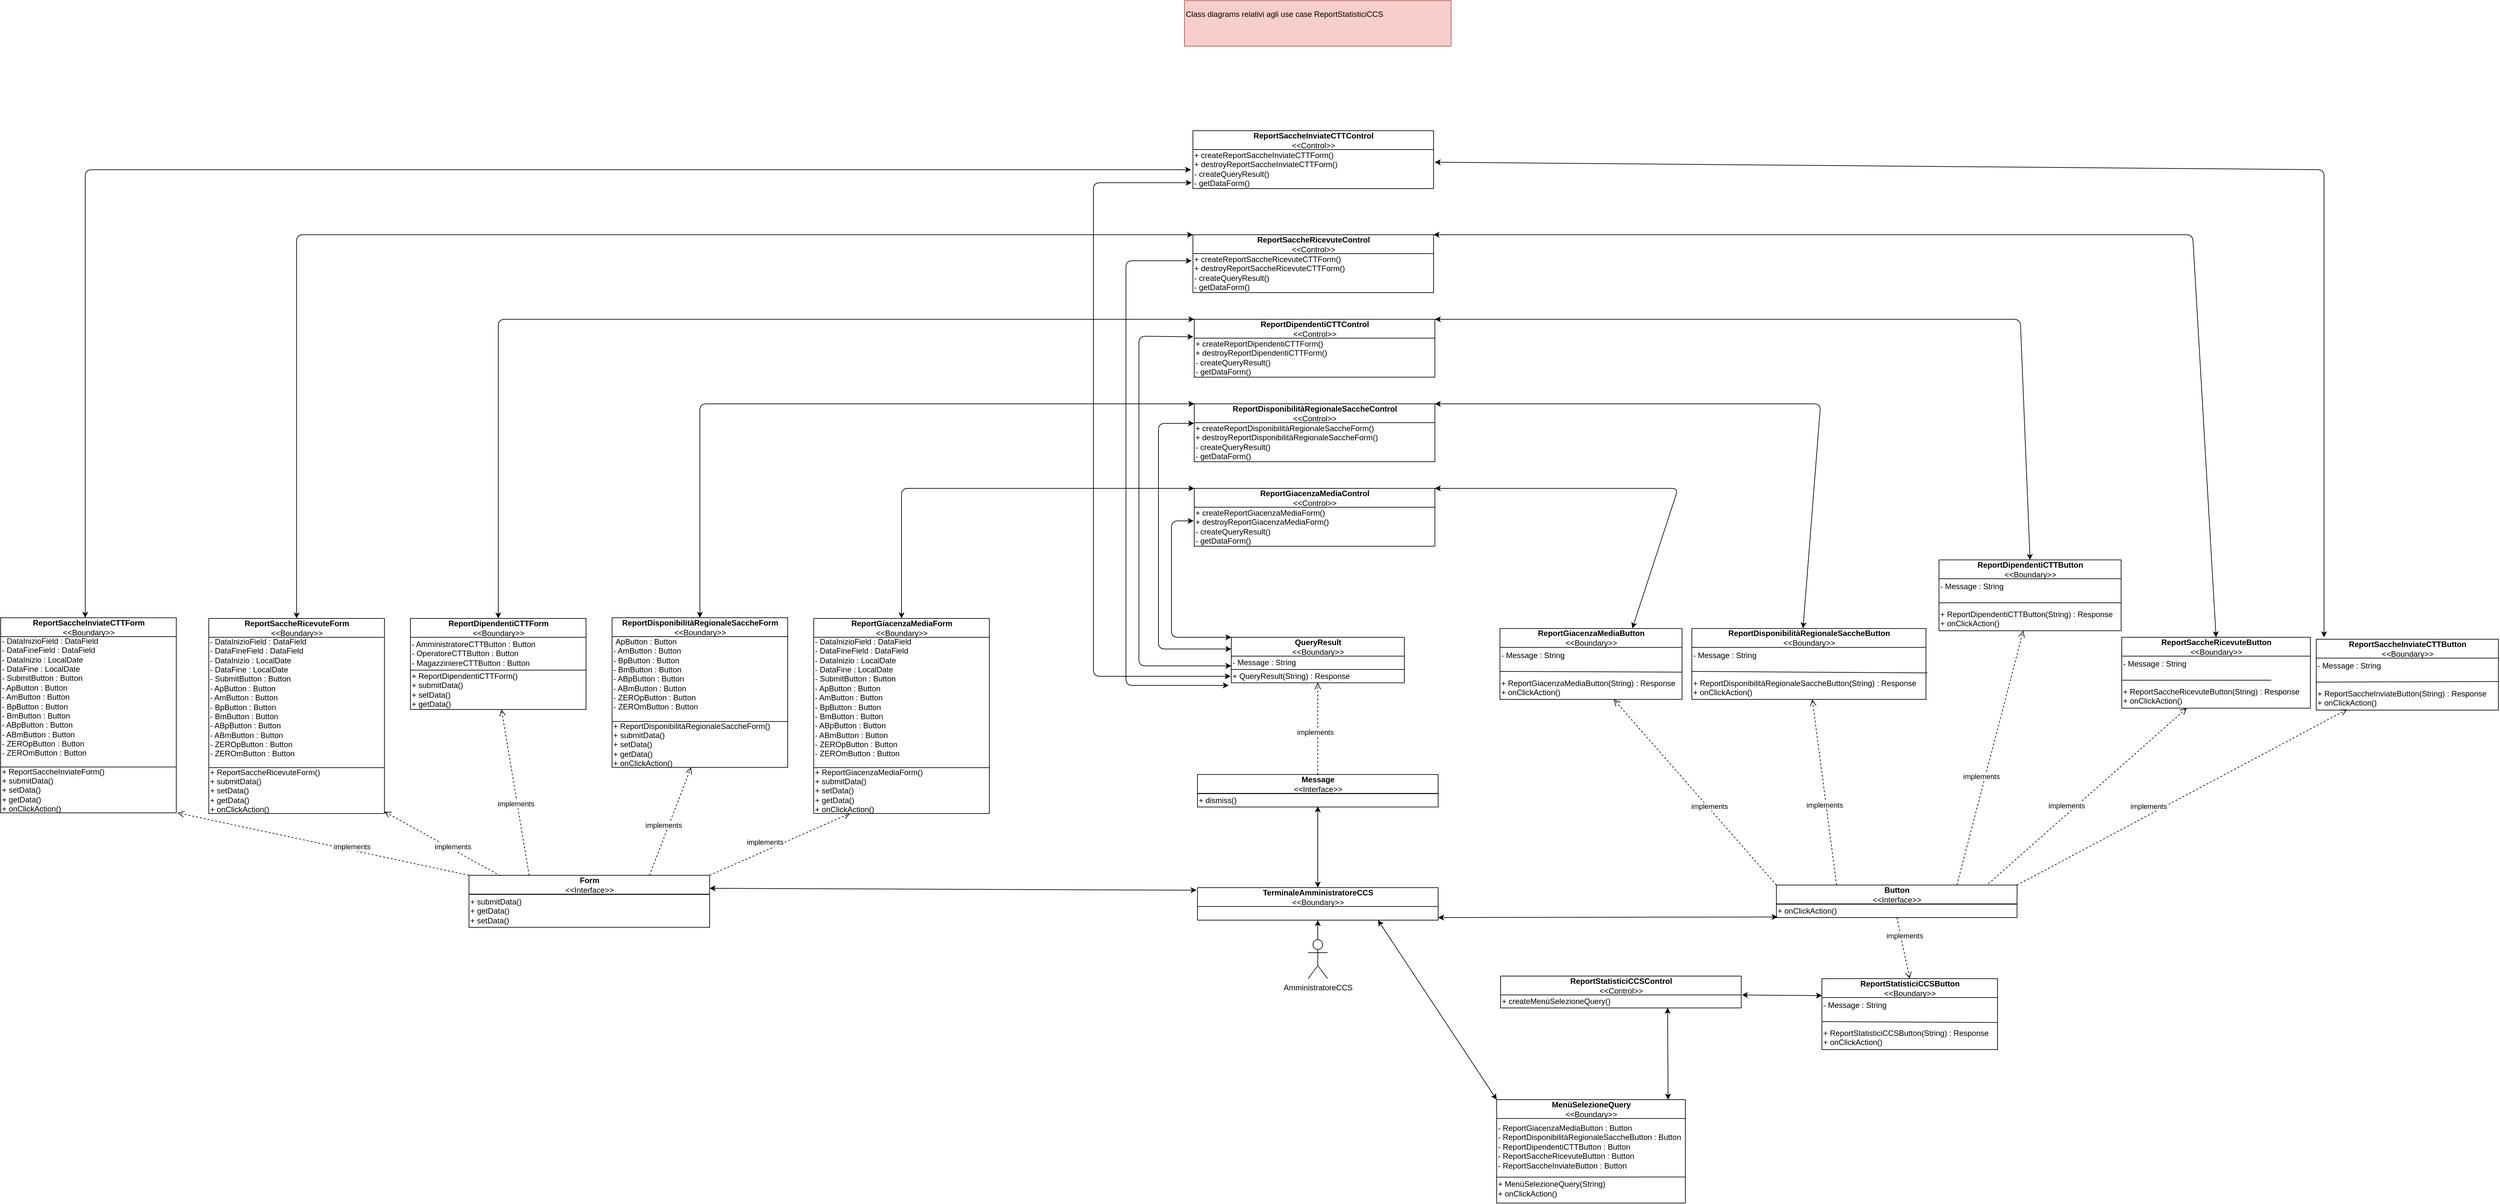 <mxfile version="14.6.13" type="device"><diagram id="VnJ85PZ2wzwdWo8WhEYh" name="Page-1"><mxGraphModel dx="3557" dy="1335" grid="1" gridSize="10" guides="1" tooltips="1" connect="1" arrows="1" fold="1" page="1" pageScale="1" pageWidth="827" pageHeight="1169" math="0" shadow="0"><root><mxCell id="0"/><mxCell id="1" parent="0"/><mxCell id="GpIWEW2-ULdRD3NHimDb-11" value="ReportSaccheInviateCTTButton&lt;br&gt;&lt;span style=&quot;font-weight: 400&quot;&gt;&amp;lt;&amp;lt;Boundary&amp;gt;&amp;gt;&lt;/span&gt;" style="swimlane;fontStyle=1;align=center;verticalAlign=middle;childLayout=stackLayout;horizontal=1;startSize=29;horizontalStack=0;resizeParent=1;resizeParentMax=0;resizeLast=0;collapsible=0;marginBottom=0;html=1;" parent="1" vertex="1"><mxGeometry x="2780" y="1032" width="280" height="109" as="geometry"/></mxCell><mxCell id="GpIWEW2-ULdRD3NHimDb-12" value="- Message : String&lt;br&gt;&lt;br&gt;&lt;br&gt;+ ReportSaccheInviateButton(String) : Response&lt;br&gt;+ onClickAction()" style="text;html=1;align=left;verticalAlign=middle;resizable=0;points=[];autosize=1;" parent="GpIWEW2-ULdRD3NHimDb-11" vertex="1"><mxGeometry y="29" width="280" height="80" as="geometry"/></mxCell><mxCell id="GpIWEW2-ULdRD3NHimDb-13" value="" style="endArrow=none;html=1;" parent="GpIWEW2-ULdRD3NHimDb-11" edge="1"><mxGeometry width="50" height="50" relative="1" as="geometry"><mxPoint y="66" as="sourcePoint"/><mxPoint x="280" y="65" as="targetPoint"/></mxGeometry></mxCell><mxCell id="1ARD3yap83zSrS2mOd4J-43" value="ReportGiacenzaMediaButton&lt;br&gt;&lt;span style=&quot;font-weight: 400&quot;&gt;&amp;lt;&amp;lt;Boundary&amp;gt;&amp;gt;&lt;/span&gt;" style="swimlane;fontStyle=1;align=center;verticalAlign=middle;childLayout=stackLayout;horizontal=1;startSize=29;horizontalStack=0;resizeParent=1;resizeParentMax=0;resizeLast=0;collapsible=0;marginBottom=0;html=1;" parent="1" vertex="1"><mxGeometry x="1525" y="1015.5" width="280" height="109" as="geometry"/></mxCell><mxCell id="1ARD3yap83zSrS2mOd4J-44" value="- Message : String&lt;br&gt;&lt;br&gt;&lt;br&gt;+ ReportGiacenzaMediaButton(String) : Response&lt;br&gt;+ onClickAction()" style="text;html=1;align=left;verticalAlign=middle;resizable=0;points=[];autosize=1;" parent="1ARD3yap83zSrS2mOd4J-43" vertex="1"><mxGeometry y="29" width="280" height="80" as="geometry"/></mxCell><mxCell id="1ARD3yap83zSrS2mOd4J-45" value="" style="endArrow=none;html=1;entryX=0.998;entryY=0.476;entryDx=0;entryDy=0;entryPerimeter=0;" parent="1ARD3yap83zSrS2mOd4J-43" edge="1" target="1ARD3yap83zSrS2mOd4J-44"><mxGeometry width="50" height="50" relative="1" as="geometry"><mxPoint y="66" as="sourcePoint"/><mxPoint x="260" y="66" as="targetPoint"/></mxGeometry></mxCell><mxCell id="1ARD3yap83zSrS2mOd4J-122" value="- ReportGiacenzaMediaButton : Button&lt;br&gt;- ReportDisponibilitàRegionaleSaccheButton : Button&lt;br&gt;- ReportDipendentiCTTButton : Button&lt;br&gt;- ReportSaccheRicevuteButton : Button&lt;br&gt;- ReportSaccheInviateButton : Button&lt;br&gt;&lt;br&gt;+ MenùSelezioneQuery(String)&lt;br&gt;+ onClickAction()" style="text;html=1;align=left;verticalAlign=middle;resizable=0;points=[];autosize=1;" parent="1" vertex="1"><mxGeometry x="1520" y="1779" width="300" height="110" as="geometry"/></mxCell><mxCell id="1ARD3yap83zSrS2mOd4J-8" value="TerminaleAmministratoreCCS&lt;br&gt;&lt;span style=&quot;font-weight: 400&quot;&gt;&amp;lt;&amp;lt;Boundary&amp;gt;&amp;gt;&lt;/span&gt;" style="swimlane;fontStyle=1;align=center;verticalAlign=middle;childLayout=stackLayout;horizontal=1;startSize=29;horizontalStack=0;resizeParent=1;resizeParentMax=0;resizeLast=0;collapsible=0;marginBottom=0;html=1;" parent="1" vertex="1"><mxGeometry x="1060" y="1414" width="370" height="50" as="geometry"/></mxCell><mxCell id="1ARD3yap83zSrS2mOd4J-9" value="ReportDisponibilitàRegionaleSaccheButton&lt;br&gt;&lt;span style=&quot;font-weight: 400&quot;&gt;&amp;lt;&amp;lt;Boundary&amp;gt;&amp;gt;&lt;/span&gt;" style="swimlane;fontStyle=1;align=center;verticalAlign=middle;childLayout=stackLayout;horizontal=1;startSize=29;horizontalStack=0;resizeParent=1;resizeParentMax=0;resizeLast=0;collapsible=0;marginBottom=0;html=1;" parent="1" vertex="1"><mxGeometry x="1820" y="1015.5" width="360" height="109" as="geometry"/></mxCell><mxCell id="1ARD3yap83zSrS2mOd4J-10" value="- Message : String&lt;br&gt;&lt;br&gt;&lt;br&gt;+ ReportDisponibilitàRegionaleSaccheButton(String) : Response&lt;br&gt;+ onClickAction()" style="text;html=1;align=left;verticalAlign=middle;resizable=0;points=[];autosize=1;" parent="1ARD3yap83zSrS2mOd4J-9" vertex="1"><mxGeometry y="29" width="360" height="80" as="geometry"/></mxCell><mxCell id="1ARD3yap83zSrS2mOd4J-11" value="" style="endArrow=none;html=1;entryX=1.006;entryY=0.491;entryDx=0;entryDy=0;entryPerimeter=0;" parent="1ARD3yap83zSrS2mOd4J-9" edge="1" target="1ARD3yap83zSrS2mOd4J-10"><mxGeometry width="50" height="50" relative="1" as="geometry"><mxPoint y="66" as="sourcePoint"/><mxPoint x="291" y="66" as="targetPoint"/></mxGeometry></mxCell><mxCell id="1ARD3yap83zSrS2mOd4J-19" style="edgeStyle=orthogonalEdgeStyle;rounded=0;orthogonalLoop=1;jettySize=auto;html=1;" parent="1" source="1ARD3yap83zSrS2mOd4J-42" edge="1"><mxGeometry relative="1" as="geometry"><mxPoint x="1245.0" y="1403" as="sourcePoint"/><mxPoint x="1245" y="1464" as="targetPoint"/></mxGeometry></mxCell><mxCell id="1ARD3yap83zSrS2mOd4J-20" value="" style="endArrow=classic;html=1;startArrow=classic;startFill=1;exitX=1;exitY=0;exitDx=0;exitDy=0;entryX=0.727;entryY=-0.003;entryDx=0;entryDy=0;entryPerimeter=0;" parent="1" source="1ARD3yap83zSrS2mOd4J-47" target="1ARD3yap83zSrS2mOd4J-43" edge="1"><mxGeometry width="50" height="50" relative="1" as="geometry"><mxPoint x="1580" y="689" as="sourcePoint"/><mxPoint x="1796" y="1028" as="targetPoint"/><Array as="points"><mxPoint x="1799" y="800"/></Array></mxGeometry></mxCell><mxCell id="1ARD3yap83zSrS2mOd4J-21" value="" style="endArrow=classic;html=1;exitX=0.475;exitY=-0.004;exitDx=0;exitDy=0;exitPerimeter=0;startArrow=classic;startFill=1;entryX=1;entryY=0;entryDx=0;entryDy=0;" parent="1" source="1ARD3yap83zSrS2mOd4J-9" target="1ARD3yap83zSrS2mOd4J-128" edge="1"><mxGeometry width="50" height="50" relative="1" as="geometry"><mxPoint x="1810" y="966" as="sourcePoint"/><mxPoint x="1692" y="677" as="targetPoint"/><Array as="points"><mxPoint x="2018" y="670"/></Array></mxGeometry></mxCell><mxCell id="1ARD3yap83zSrS2mOd4J-23" value="" style="endArrow=classic;html=1;entryX=0.5;entryY=0;entryDx=0;entryDy=0;startArrow=classic;startFill=1;exitX=0;exitY=0;exitDx=0;exitDy=0;" parent="1" source="1ARD3yap83zSrS2mOd4J-128" target="1ARD3yap83zSrS2mOd4J-91" edge="1"><mxGeometry width="50" height="50" relative="1" as="geometry"><mxPoint x="1160" y="139" as="sourcePoint"/><mxPoint x="232.03" y="847.26" as="targetPoint"/><Array as="points"><mxPoint x="295" y="670"/></Array></mxGeometry></mxCell><mxCell id="1ARD3yap83zSrS2mOd4J-25" value="" style="endArrow=classic;startArrow=classic;html=1;entryX=0;entryY=0;entryDx=0;entryDy=0;exitX=0.75;exitY=1;exitDx=0;exitDy=0;" parent="1" source="1ARD3yap83zSrS2mOd4J-8" target="1ARD3yap83zSrS2mOd4J-121" edge="1"><mxGeometry width="50" height="50" relative="1" as="geometry"><mxPoint x="1430.0" y="1209" as="sourcePoint"/><mxPoint x="1540" y="1139" as="targetPoint"/></mxGeometry></mxCell><mxCell id="1ARD3yap83zSrS2mOd4J-26" value="" style="endArrow=classic;startArrow=classic;html=1;exitX=0.5;exitY=0;exitDx=0;exitDy=0;" parent="1" source="1ARD3yap83zSrS2mOd4J-8" edge="1"><mxGeometry width="50" height="50" relative="1" as="geometry"><mxPoint x="1237" y="1209" as="sourcePoint"/><mxPoint x="1245" y="1289" as="targetPoint"/></mxGeometry></mxCell><mxCell id="1ARD3yap83zSrS2mOd4J-27" value="" style="endArrow=classic;startArrow=classic;html=1;exitX=-0.004;exitY=0.079;exitDx=0;exitDy=0;entryX=1;entryY=0.25;entryDx=0;entryDy=0;exitPerimeter=0;" parent="1" source="1ARD3yap83zSrS2mOd4J-8" target="1ARD3yap83zSrS2mOd4J-31" edge="1"><mxGeometry width="50" height="50" relative="1" as="geometry"><mxPoint x="1060" y="1210" as="sourcePoint"/><mxPoint x="950" y="1149" as="targetPoint"/></mxGeometry></mxCell><mxCell id="1ARD3yap83zSrS2mOd4J-28" value="Button&lt;br&gt;&lt;span style=&quot;font-weight: 400&quot;&gt;&amp;lt;&amp;lt;Interface&amp;gt;&amp;gt;&lt;/span&gt;" style="swimlane;fontStyle=1;align=center;verticalAlign=middle;childLayout=stackLayout;horizontal=1;startSize=29;horizontalStack=0;resizeParent=1;resizeParentMax=0;resizeLast=0;collapsible=0;marginBottom=0;html=1;" parent="1" vertex="1"><mxGeometry x="1950" y="1410" width="370" height="50" as="geometry"/></mxCell><mxCell id="1ARD3yap83zSrS2mOd4J-29" value="" style="line;strokeWidth=1;fillColor=none;align=left;verticalAlign=middle;spacingTop=-1;spacingLeft=3;spacingRight=3;rotatable=0;labelPosition=right;points=[];portConstraint=eastwest;" parent="1ARD3yap83zSrS2mOd4J-28" vertex="1"><mxGeometry y="29" width="370" height="1" as="geometry"/></mxCell><mxCell id="1ARD3yap83zSrS2mOd4J-30" value="+ onClickAction()" style="text;html=1;align=left;verticalAlign=middle;resizable=0;points=[];autosize=1;" parent="1ARD3yap83zSrS2mOd4J-28" vertex="1"><mxGeometry y="30" width="370" height="20" as="geometry"/></mxCell><mxCell id="1ARD3yap83zSrS2mOd4J-31" value="Form&lt;br&gt;&lt;span style=&quot;font-weight: 400&quot;&gt;&amp;lt;&amp;lt;Interface&amp;gt;&amp;gt;&lt;/span&gt;" style="swimlane;fontStyle=1;align=center;verticalAlign=middle;childLayout=stackLayout;horizontal=1;startSize=29;horizontalStack=0;resizeParent=1;resizeParentMax=0;resizeLast=0;collapsible=0;marginBottom=0;html=1;" parent="1" vertex="1"><mxGeometry x="-60" y="1395" width="370" height="80" as="geometry"/></mxCell><mxCell id="1ARD3yap83zSrS2mOd4J-32" value="" style="line;strokeWidth=1;fillColor=none;align=left;verticalAlign=middle;spacingTop=-1;spacingLeft=3;spacingRight=3;rotatable=0;labelPosition=right;points=[];portConstraint=eastwest;" parent="1ARD3yap83zSrS2mOd4J-31" vertex="1"><mxGeometry y="29" width="370" height="1" as="geometry"/></mxCell><mxCell id="1ARD3yap83zSrS2mOd4J-33" value="+ submitData()&lt;br&gt;+ getData()&lt;br&gt;+ setData()" style="text;html=1;align=left;verticalAlign=middle;resizable=0;points=[];autosize=1;" parent="1ARD3yap83zSrS2mOd4J-31" vertex="1"><mxGeometry y="30" width="370" height="50" as="geometry"/></mxCell><mxCell id="1ARD3yap83zSrS2mOd4J-34" value="implements" style="html=1;verticalAlign=bottom;endArrow=open;dashed=1;endSize=8;exitX=0.25;exitY=0;exitDx=0;exitDy=0;" parent="1" source="1ARD3yap83zSrS2mOd4J-28" target="1ARD3yap83zSrS2mOd4J-10" edge="1"><mxGeometry x="-0.198" y="4" relative="1" as="geometry"><mxPoint x="1978" y="1410" as="sourcePoint"/><mxPoint x="2000" y="1150" as="targetPoint"/><mxPoint as="offset"/></mxGeometry></mxCell><mxCell id="1ARD3yap83zSrS2mOd4J-35" value="implements" style="html=1;verticalAlign=bottom;endArrow=open;dashed=1;endSize=8;exitX=0.13;exitY=0.01;exitDx=0;exitDy=0;exitPerimeter=0;entryX=1;entryY=0.959;entryDx=0;entryDy=0;entryPerimeter=0;" parent="1" source="1ARD3yap83zSrS2mOd4J-31" target="1ARD3yap83zSrS2mOd4J-102" edge="1"><mxGeometry x="-0.198" y="4" relative="1" as="geometry"><mxPoint x="737.6" y="1169" as="sourcePoint"/><mxPoint x="300.11" y="1140.08" as="targetPoint"/><mxPoint as="offset"/></mxGeometry></mxCell><mxCell id="1ARD3yap83zSrS2mOd4J-36" value="Class diagrams relativi agli use case ReportStatisticiCCS&lt;br&gt;&lt;br&gt;&amp;nbsp;" style="text;html=1;strokeColor=#b85450;fillColor=#f8cecc;align=left;verticalAlign=middle;whiteSpace=wrap;rounded=0;" parent="1" vertex="1"><mxGeometry x="1040" y="50" width="410" height="70" as="geometry"/></mxCell><mxCell id="1ARD3yap83zSrS2mOd4J-42" value="AmministratoreCCS" style="shape=umlActor;verticalLabelPosition=bottom;verticalAlign=top;html=1;outlineConnect=0;" parent="1" vertex="1"><mxGeometry x="1230" y="1494" width="30" height="60" as="geometry"/></mxCell><mxCell id="1ARD3yap83zSrS2mOd4J-46" value="implements" style="html=1;verticalAlign=bottom;endArrow=open;dashed=1;endSize=8;exitX=0;exitY=0;exitDx=0;exitDy=0;" parent="1" source="1ARD3yap83zSrS2mOd4J-28" target="1ARD3yap83zSrS2mOd4J-44" edge="1"><mxGeometry x="-0.198" y="4" relative="1" as="geometry"><mxPoint x="1960" y="1427" as="sourcePoint"/><mxPoint x="1980.45" y="1080.61" as="targetPoint"/><mxPoint as="offset"/></mxGeometry></mxCell><mxCell id="1ARD3yap83zSrS2mOd4J-47" value="ReportGiacenzaMediaControl&lt;br&gt;&lt;span style=&quot;font-weight: 400&quot;&gt;&amp;lt;&amp;lt;Control&amp;gt;&amp;gt;&lt;/span&gt;" style="swimlane;fontStyle=1;align=center;verticalAlign=middle;childLayout=stackLayout;horizontal=1;startSize=29;horizontalStack=0;resizeParent=1;resizeParentMax=0;resizeLast=0;collapsible=0;marginBottom=0;html=1;" parent="1" vertex="1"><mxGeometry x="1055" y="800" width="370" height="89" as="geometry"/></mxCell><mxCell id="1ARD3yap83zSrS2mOd4J-48" value="+ createReportGiacenzaMediaForm()&lt;br&gt;+ destroyReportGiacenzaMediaForm()&lt;br&gt;- createQueryResult()&lt;br&gt;- getDataForm()" style="text;html=1;align=left;verticalAlign=middle;resizable=0;points=[];autosize=1;" parent="1ARD3yap83zSrS2mOd4J-47" vertex="1"><mxGeometry y="29" width="370" height="60" as="geometry"/></mxCell><mxCell id="1ARD3yap83zSrS2mOd4J-49" value="ReportGiacenzaMediaForm&lt;br&gt;&lt;span style=&quot;font-weight: 400&quot;&gt;&amp;lt;&amp;lt;Boundary&amp;gt;&amp;gt;&lt;/span&gt;" style="swimlane;fontStyle=1;align=center;verticalAlign=middle;childLayout=stackLayout;horizontal=1;startSize=29;horizontalStack=0;resizeParent=1;resizeParentMax=0;resizeLast=0;collapsible=0;marginBottom=0;html=1;" parent="1" vertex="1"><mxGeometry x="470" y="1000" width="270" height="300" as="geometry"/></mxCell><mxCell id="1ARD3yap83zSrS2mOd4J-50" value="- DataInizioField : DataField&lt;br&gt;- DataFineField : DataField&lt;br&gt;- DataInizio : LocalDate&lt;br&gt;- DataFine : LocalDate&lt;br&gt;- SubmitButton : Button&lt;br&gt;- ApButton : Button&lt;br&gt;- AmButton : Button&lt;br&gt;- BpButton : Button&lt;br&gt;- BmButton : Button&lt;br&gt;- ABpButton : Button&lt;br&gt;- ABmButton : Button&lt;br&gt;- ZEROpButton : Button&lt;br&gt;- ZEROmButton : Button&lt;br&gt;&lt;br&gt;" style="text;html=1;align=left;verticalAlign=middle;resizable=0;points=[];autosize=1;" parent="1ARD3yap83zSrS2mOd4J-49" vertex="1"><mxGeometry y="29" width="270" height="200" as="geometry"/></mxCell><mxCell id="1ARD3yap83zSrS2mOd4J-51" value="" style="line;strokeWidth=1;fillColor=none;align=left;verticalAlign=middle;spacingTop=-1;spacingLeft=3;spacingRight=3;rotatable=0;labelPosition=right;points=[];portConstraint=eastwest;" parent="1ARD3yap83zSrS2mOd4J-49" vertex="1"><mxGeometry y="229" width="270" height="1" as="geometry"/></mxCell><mxCell id="1ARD3yap83zSrS2mOd4J-52" value="&lt;div&gt;&lt;span&gt;+ ReportGiacenzaMediaForm()&lt;/span&gt;&lt;/div&gt;&lt;div&gt;&lt;span&gt;+ submitData()&lt;/span&gt;&lt;/div&gt;&lt;div&gt;&lt;span&gt;+ setData()&lt;/span&gt;&lt;/div&gt;&lt;div&gt;&lt;span&gt;+ getData()&lt;/span&gt;&lt;/div&gt;&lt;div&gt;+ onClickAction()&lt;span&gt;&lt;br&gt;&lt;/span&gt;&lt;/div&gt;" style="text;html=1;align=left;verticalAlign=middle;resizable=0;points=[];autosize=1;" parent="1ARD3yap83zSrS2mOd4J-49" vertex="1"><mxGeometry y="230" width="270" height="70" as="geometry"/></mxCell><mxCell id="1ARD3yap83zSrS2mOd4J-59" value="" style="endArrow=classic;html=1;entryX=0.5;entryY=0;entryDx=0;entryDy=0;startArrow=classic;startFill=1;exitX=0;exitY=0;exitDx=0;exitDy=0;" parent="1" source="1ARD3yap83zSrS2mOd4J-47" target="1ARD3yap83zSrS2mOd4J-49" edge="1"><mxGeometry width="50" height="50" relative="1" as="geometry"><mxPoint x="1170" y="489" as="sourcePoint"/><mxPoint x="242.03" y="847.98" as="targetPoint"/><Array as="points"><mxPoint x="605" y="800"/></Array></mxGeometry></mxCell><mxCell id="1ARD3yap83zSrS2mOd4J-60" value="implements" style="html=1;verticalAlign=bottom;endArrow=open;dashed=1;endSize=8;exitX=1;exitY=0;exitDx=0;exitDy=0;" parent="1" source="1ARD3yap83zSrS2mOd4J-31" target="1ARD3yap83zSrS2mOd4J-52" edge="1"><mxGeometry x="-0.198" y="4" relative="1" as="geometry"><mxPoint x="320" y="1319.0" as="sourcePoint"/><mxPoint x="242.727" y="1019.0" as="targetPoint"/><mxPoint as="offset"/></mxGeometry></mxCell><mxCell id="1ARD3yap83zSrS2mOd4J-64" value="ReportDipendentiCTTButton&lt;br&gt;&lt;span style=&quot;font-weight: 400&quot;&gt;&amp;lt;&amp;lt;Boundary&amp;gt;&amp;gt;&lt;/span&gt;" style="swimlane;fontStyle=1;align=center;verticalAlign=middle;childLayout=stackLayout;horizontal=1;startSize=29;horizontalStack=0;resizeParent=1;resizeParentMax=0;resizeLast=0;collapsible=0;marginBottom=0;html=1;" parent="1" vertex="1"><mxGeometry x="2200" y="910" width="280" height="109" as="geometry"/></mxCell><mxCell id="1ARD3yap83zSrS2mOd4J-65" value="- Message : String&lt;br&gt;&lt;br&gt;&lt;br&gt;+ ReportDipendentiCTTButton(String) : Response&lt;br&gt;+ onClickAction()" style="text;html=1;align=left;verticalAlign=middle;resizable=0;points=[];autosize=1;" parent="1ARD3yap83zSrS2mOd4J-64" vertex="1"><mxGeometry y="29" width="280" height="80" as="geometry"/></mxCell><mxCell id="1ARD3yap83zSrS2mOd4J-66" value="" style="endArrow=none;html=1;entryX=1;entryY=0.462;entryDx=0;entryDy=0;entryPerimeter=0;" parent="1ARD3yap83zSrS2mOd4J-64" edge="1" target="1ARD3yap83zSrS2mOd4J-65"><mxGeometry width="50" height="50" relative="1" as="geometry"><mxPoint y="66" as="sourcePoint"/><mxPoint x="249" y="66" as="targetPoint"/></mxGeometry></mxCell><mxCell id="1ARD3yap83zSrS2mOd4J-67" value="ReportSaccheRicevuteButton&lt;br&gt;&lt;span style=&quot;font-weight: 400&quot;&gt;&amp;lt;&amp;lt;Boundary&amp;gt;&amp;gt;&lt;/span&gt;" style="swimlane;fontStyle=1;align=center;verticalAlign=middle;childLayout=stackLayout;horizontal=1;startSize=29;horizontalStack=0;resizeParent=1;resizeParentMax=0;resizeLast=0;collapsible=0;marginBottom=0;html=1;" parent="1" vertex="1"><mxGeometry x="2481" y="1029" width="290" height="109" as="geometry"/></mxCell><mxCell id="1ARD3yap83zSrS2mOd4J-68" value="- Message : String&lt;br&gt;&lt;br&gt;&lt;br&gt;+ ReportSaccheRicevuteButton(String) : Response&lt;br&gt;+ onClickAction()" style="text;html=1;align=left;verticalAlign=middle;resizable=0;points=[];autosize=1;" parent="1ARD3yap83zSrS2mOd4J-67" vertex="1"><mxGeometry y="29" width="290" height="80" as="geometry"/></mxCell><mxCell id="1ARD3yap83zSrS2mOd4J-69" value="" style="endArrow=none;html=1;" parent="1ARD3yap83zSrS2mOd4J-67" edge="1"><mxGeometry width="50" height="50" relative="1" as="geometry"><mxPoint y="66" as="sourcePoint"/><mxPoint x="230" y="66" as="targetPoint"/></mxGeometry></mxCell><mxCell id="1ARD3yap83zSrS2mOd4J-70" value="implements" style="html=1;verticalAlign=bottom;endArrow=open;dashed=1;endSize=8;exitX=0.75;exitY=0;exitDx=0;exitDy=0;" parent="1" source="1ARD3yap83zSrS2mOd4J-28" target="1ARD3yap83zSrS2mOd4J-65" edge="1"><mxGeometry x="-0.198" y="4" relative="1" as="geometry"><mxPoint x="2032.5" y="1440" as="sourcePoint"/><mxPoint x="1988.31" y="1149.52" as="targetPoint"/><mxPoint as="offset"/></mxGeometry></mxCell><mxCell id="1ARD3yap83zSrS2mOd4J-71" value="implements" style="html=1;verticalAlign=bottom;endArrow=open;dashed=1;endSize=8;exitX=0.881;exitY=-0.039;exitDx=0;exitDy=0;exitPerimeter=0;" parent="1" source="1ARD3yap83zSrS2mOd4J-28" target="1ARD3yap83zSrS2mOd4J-68" edge="1"><mxGeometry x="-0.198" y="4" relative="1" as="geometry"><mxPoint x="2217.5" y="1440" as="sourcePoint"/><mxPoint x="2321.92" y="1154.72" as="targetPoint"/><mxPoint as="offset"/></mxGeometry></mxCell><mxCell id="1ARD3yap83zSrS2mOd4J-72" value="" style="endArrow=classic;html=1;exitX=0.5;exitY=0;exitDx=0;exitDy=0;startArrow=classic;startFill=1;entryX=1;entryY=0;entryDx=0;entryDy=0;" parent="1" source="1ARD3yap83zSrS2mOd4J-64" target="1ARD3yap83zSrS2mOd4J-132" edge="1"><mxGeometry width="50" height="50" relative="1" as="geometry"><mxPoint x="2017.4" y="951.564" as="sourcePoint"/><mxPoint x="1690" y="600.06" as="targetPoint"/><Array as="points"><mxPoint x="2325" y="540"/></Array></mxGeometry></mxCell><mxCell id="1ARD3yap83zSrS2mOd4J-73" value="" style="endArrow=classic;html=1;exitX=0.5;exitY=0;exitDx=0;exitDy=0;startArrow=classic;startFill=1;entryX=1;entryY=0;entryDx=0;entryDy=0;" parent="1" source="1ARD3yap83zSrS2mOd4J-67" target="1ARD3yap83zSrS2mOd4J-134" edge="1"><mxGeometry width="50" height="50" relative="1" as="geometry"><mxPoint x="2265" y="959" as="sourcePoint"/><mxPoint x="1460" y="750" as="targetPoint"/><Array as="points"><mxPoint x="2590" y="410"/></Array></mxGeometry></mxCell><mxCell id="1ARD3yap83zSrS2mOd4J-91" value="ReportDisponibilitàRegionaleSaccheForm&lt;br&gt;&lt;span style=&quot;font-weight: 400&quot;&gt;&amp;lt;&amp;lt;Boundary&amp;gt;&amp;gt;&lt;/span&gt;" style="swimlane;fontStyle=1;align=center;verticalAlign=middle;childLayout=stackLayout;horizontal=1;startSize=29;horizontalStack=0;resizeParent=1;resizeParentMax=0;resizeLast=0;collapsible=0;marginBottom=0;html=1;" parent="1" vertex="1"><mxGeometry x="160" y="999" width="270" height="230" as="geometry"/></mxCell><mxCell id="1ARD3yap83zSrS2mOd4J-92" value="&amp;nbsp;ApButton : Button&lt;br&gt;- AmButton : Button&lt;br&gt;- BpButton : Button&lt;br&gt;- BmButton : Button&lt;br&gt;- ABpButton : Button&lt;br&gt;- ABmButton : Button&lt;br&gt;- ZEROpButton : Button&lt;br&gt;- ZEROmButton : Button&lt;br&gt;&lt;br&gt;" style="text;html=1;align=left;verticalAlign=middle;resizable=0;points=[];autosize=1;" parent="1ARD3yap83zSrS2mOd4J-91" vertex="1"><mxGeometry y="29" width="270" height="130" as="geometry"/></mxCell><mxCell id="1ARD3yap83zSrS2mOd4J-93" value="" style="line;strokeWidth=1;fillColor=none;align=left;verticalAlign=middle;spacingTop=-1;spacingLeft=3;spacingRight=3;rotatable=0;labelPosition=right;points=[];portConstraint=eastwest;" parent="1ARD3yap83zSrS2mOd4J-91" vertex="1"><mxGeometry y="159" width="270" height="1" as="geometry"/></mxCell><mxCell id="1ARD3yap83zSrS2mOd4J-94" value="&lt;div&gt;&lt;span&gt;+ ReportDisponibilitàRegionaleSaccheForm()&lt;/span&gt;&lt;/div&gt;&lt;div&gt;&lt;span&gt;+ submitData()&lt;/span&gt;&lt;/div&gt;&lt;div&gt;&lt;span&gt;+ setData()&lt;/span&gt;&lt;/div&gt;&lt;div&gt;&lt;span&gt;+ getData()&lt;/span&gt;&lt;/div&gt;&lt;div&gt;+ onClickAction()&lt;span&gt;&lt;br&gt;&lt;/span&gt;&lt;/div&gt;" style="text;html=1;align=left;verticalAlign=middle;resizable=0;points=[];autosize=1;" parent="1ARD3yap83zSrS2mOd4J-91" vertex="1"><mxGeometry y="160" width="270" height="70" as="geometry"/></mxCell><mxCell id="1ARD3yap83zSrS2mOd4J-95" value="ReportDipendentiCTTForm&lt;br&gt;&lt;span style=&quot;font-weight: 400&quot;&gt;&amp;lt;&amp;lt;Boundary&amp;gt;&amp;gt;&lt;/span&gt;" style="swimlane;fontStyle=1;align=center;verticalAlign=middle;childLayout=stackLayout;horizontal=1;startSize=29;horizontalStack=0;resizeParent=1;resizeParentMax=0;resizeLast=0;collapsible=0;marginBottom=0;html=1;" parent="1" vertex="1"><mxGeometry x="-150" y="1000" width="270" height="140" as="geometry"/></mxCell><mxCell id="1ARD3yap83zSrS2mOd4J-96" value="- AmministratoreCTTButton : Button&lt;br&gt;- OperatoreCTTButton : Button&lt;br&gt;- MagazziniereCTTButton : Button" style="text;html=1;align=left;verticalAlign=middle;resizable=0;points=[];autosize=1;" parent="1ARD3yap83zSrS2mOd4J-95" vertex="1"><mxGeometry y="29" width="270" height="50" as="geometry"/></mxCell><mxCell id="1ARD3yap83zSrS2mOd4J-97" value="" style="line;strokeWidth=1;fillColor=none;align=left;verticalAlign=middle;spacingTop=-1;spacingLeft=3;spacingRight=3;rotatable=0;labelPosition=right;points=[];portConstraint=eastwest;" parent="1ARD3yap83zSrS2mOd4J-95" vertex="1"><mxGeometry y="79" width="270" height="1" as="geometry"/></mxCell><mxCell id="1ARD3yap83zSrS2mOd4J-98" value="&lt;div&gt;&lt;span&gt;+ ReportDipendentiCTTForm()&lt;/span&gt;&lt;/div&gt;&lt;div&gt;&lt;span&gt;+ submitData()&lt;/span&gt;&lt;/div&gt;&lt;div&gt;&lt;span&gt;+ setData()&lt;/span&gt;&lt;/div&gt;&lt;div&gt;&lt;span&gt;+ getData()&lt;/span&gt;&lt;/div&gt;" style="text;html=1;align=left;verticalAlign=middle;resizable=0;points=[];autosize=1;" parent="1ARD3yap83zSrS2mOd4J-95" vertex="1"><mxGeometry y="80" width="270" height="60" as="geometry"/></mxCell><mxCell id="1ARD3yap83zSrS2mOd4J-99" value="ReportSaccheRicevuteForm&lt;br&gt;&lt;span style=&quot;font-weight: 400&quot;&gt;&amp;lt;&amp;lt;Boundary&amp;gt;&amp;gt;&lt;/span&gt;" style="swimlane;fontStyle=1;align=center;verticalAlign=middle;childLayout=stackLayout;horizontal=1;startSize=29;horizontalStack=0;resizeParent=1;resizeParentMax=0;resizeLast=0;collapsible=0;marginBottom=0;html=1;" parent="1" vertex="1"><mxGeometry x="-460" y="1000" width="270" height="300" as="geometry"/></mxCell><mxCell id="1ARD3yap83zSrS2mOd4J-100" value="- DataInizioField : DataField&lt;br&gt;- DataFineField : DataField&lt;br&gt;- DataInizio : LocalDate&lt;br&gt;- DataFine : LocalDate&lt;br&gt;- SubmitButton : Button&lt;br&gt;- ApButton : Button&lt;br&gt;- AmButton : Button&lt;br&gt;- BpButton : Button&lt;br&gt;- BmButton : Button&lt;br&gt;- ABpButton : Button&lt;br&gt;- ABmButton : Button&lt;br&gt;- ZEROpButton : Button&lt;br&gt;- ZEROmButton : Button&lt;br&gt;&lt;br&gt;" style="text;html=1;align=left;verticalAlign=middle;resizable=0;points=[];autosize=1;" parent="1ARD3yap83zSrS2mOd4J-99" vertex="1"><mxGeometry y="29" width="270" height="200" as="geometry"/></mxCell><mxCell id="1ARD3yap83zSrS2mOd4J-101" value="" style="line;strokeWidth=1;fillColor=none;align=left;verticalAlign=middle;spacingTop=-1;spacingLeft=3;spacingRight=3;rotatable=0;labelPosition=right;points=[];portConstraint=eastwest;" parent="1ARD3yap83zSrS2mOd4J-99" vertex="1"><mxGeometry y="229" width="270" height="1" as="geometry"/></mxCell><mxCell id="1ARD3yap83zSrS2mOd4J-102" value="&lt;div&gt;&lt;span&gt;+ ReportSaccheRicevuteForm()&lt;/span&gt;&lt;/div&gt;&lt;div&gt;&lt;span&gt;+ submitData()&lt;/span&gt;&lt;/div&gt;&lt;div&gt;&lt;span&gt;+ setData()&lt;/span&gt;&lt;/div&gt;&lt;div&gt;&lt;span&gt;+ getData()&lt;/span&gt;&lt;/div&gt;&lt;div&gt;+ onClickAction()&lt;span&gt;&lt;br&gt;&lt;/span&gt;&lt;/div&gt;" style="text;html=1;align=left;verticalAlign=middle;resizable=0;points=[];autosize=1;" parent="1ARD3yap83zSrS2mOd4J-99" vertex="1"><mxGeometry y="230" width="270" height="70" as="geometry"/></mxCell><mxCell id="1ARD3yap83zSrS2mOd4J-103" value="" style="endArrow=classic;html=1;entryX=0.5;entryY=0;entryDx=0;entryDy=0;startArrow=classic;startFill=1;exitX=0;exitY=0;exitDx=0;exitDy=0;" parent="1" source="1ARD3yap83zSrS2mOd4J-132" target="1ARD3yap83zSrS2mOd4J-95" edge="1"><mxGeometry width="50" height="50" relative="1" as="geometry"><mxPoint x="1002.78" y="680.04" as="sourcePoint"/><mxPoint y="850" as="targetPoint"/><Array as="points"><mxPoint x="-15" y="540"/></Array></mxGeometry></mxCell><mxCell id="1ARD3yap83zSrS2mOd4J-104" value="" style="endArrow=classic;html=1;entryX=0.5;entryY=0;entryDx=0;entryDy=0;startArrow=classic;startFill=1;exitX=0;exitY=0;exitDx=0;exitDy=0;" parent="1" source="1ARD3yap83zSrS2mOd4J-134" target="1ARD3yap83zSrS2mOd4J-99" edge="1"><mxGeometry width="50" height="50" relative="1" as="geometry"><mxPoint x="1020" y="599.06" as="sourcePoint"/><mxPoint x="-300" y="849" as="targetPoint"/><Array as="points"><mxPoint x="-325" y="410"/></Array></mxGeometry></mxCell><mxCell id="1ARD3yap83zSrS2mOd4J-105" value="implements" style="html=1;verticalAlign=bottom;endArrow=open;dashed=1;endSize=8;exitX=0.25;exitY=0;exitDx=0;exitDy=0;" parent="1" source="1ARD3yap83zSrS2mOd4J-31" target="1ARD3yap83zSrS2mOd4J-98" edge="1"><mxGeometry x="-0.198" y="4" relative="1" as="geometry"><mxPoint x="-50" y="1405" as="sourcePoint"/><mxPoint x="-278.103" y="1000" as="targetPoint"/><mxPoint as="offset"/></mxGeometry></mxCell><mxCell id="1ARD3yap83zSrS2mOd4J-106" value="implements" style="html=1;verticalAlign=bottom;endArrow=open;dashed=1;endSize=8;exitX=0.75;exitY=0;exitDx=0;exitDy=0;" parent="1" source="1ARD3yap83zSrS2mOd4J-31" target="1ARD3yap83zSrS2mOd4J-94" edge="1"><mxGeometry x="-0.198" y="4" relative="1" as="geometry"><mxPoint x="42.5" y="1405" as="sourcePoint"/><mxPoint x="16.892" y="999" as="targetPoint"/><mxPoint as="offset"/></mxGeometry></mxCell><mxCell id="1ARD3yap83zSrS2mOd4J-112" value="QueryResult&lt;br&gt;&lt;span style=&quot;font-weight: 400&quot;&gt;&amp;lt;&amp;lt;Boundary&amp;gt;&amp;gt;&lt;/span&gt;" style="swimlane;fontStyle=1;align=center;verticalAlign=middle;childLayout=stackLayout;horizontal=1;startSize=29;horizontalStack=0;resizeParent=1;resizeParentMax=0;resizeLast=0;collapsible=0;marginBottom=0;html=1;" parent="1" vertex="1"><mxGeometry x="1112" y="1029" width="266" height="70" as="geometry"/></mxCell><mxCell id="1ARD3yap83zSrS2mOd4J-113" value="- Message : String" style="text;html=1;align=left;verticalAlign=middle;resizable=0;points=[];autosize=1;" parent="1ARD3yap83zSrS2mOd4J-112" vertex="1"><mxGeometry y="29" width="266" height="20" as="geometry"/></mxCell><mxCell id="1ARD3yap83zSrS2mOd4J-114" value="" style="line;strokeWidth=1;fillColor=none;align=left;verticalAlign=middle;spacingTop=-1;spacingLeft=3;spacingRight=3;rotatable=0;labelPosition=right;points=[];portConstraint=eastwest;" parent="1ARD3yap83zSrS2mOd4J-112" vertex="1"><mxGeometry y="49" width="266" height="1" as="geometry"/></mxCell><mxCell id="1ARD3yap83zSrS2mOd4J-115" value="+ QueryResult(String) : Response" style="text;html=1;align=left;verticalAlign=middle;resizable=0;points=[];autosize=1;" parent="1ARD3yap83zSrS2mOd4J-112" vertex="1"><mxGeometry y="50" width="266" height="20" as="geometry"/></mxCell><mxCell id="1ARD3yap83zSrS2mOd4J-116" value="Message&lt;br&gt;&lt;span style=&quot;font-weight: 400&quot;&gt;&amp;lt;&amp;lt;Interface&amp;gt;&amp;gt;&lt;/span&gt;" style="swimlane;fontStyle=1;align=center;verticalAlign=middle;childLayout=stackLayout;horizontal=1;startSize=29;horizontalStack=0;resizeParent=1;resizeParentMax=0;resizeLast=0;collapsible=0;marginBottom=0;html=1;" parent="1" vertex="1"><mxGeometry x="1060" y="1240" width="370" height="50" as="geometry"/></mxCell><mxCell id="1ARD3yap83zSrS2mOd4J-117" value="" style="line;strokeWidth=1;fillColor=none;align=left;verticalAlign=middle;spacingTop=-1;spacingLeft=3;spacingRight=3;rotatable=0;labelPosition=right;points=[];portConstraint=eastwest;" parent="1ARD3yap83zSrS2mOd4J-116" vertex="1"><mxGeometry y="29" width="370" height="1" as="geometry"/></mxCell><mxCell id="1ARD3yap83zSrS2mOd4J-118" value="+ dismiss()" style="text;html=1;align=left;verticalAlign=middle;resizable=0;points=[];autosize=1;" parent="1ARD3yap83zSrS2mOd4J-116" vertex="1"><mxGeometry y="30" width="370" height="20" as="geometry"/></mxCell><mxCell id="1ARD3yap83zSrS2mOd4J-119" value="implements" style="html=1;verticalAlign=bottom;endArrow=open;dashed=1;endSize=8;exitX=0.5;exitY=0;exitDx=0;exitDy=0;" parent="1" source="1ARD3yap83zSrS2mOd4J-116" target="1ARD3yap83zSrS2mOd4J-115" edge="1"><mxGeometry x="-0.198" y="4" relative="1" as="geometry"><mxPoint x="320" y="1405" as="sourcePoint"/><mxPoint x="583.947" y="1150" as="targetPoint"/><mxPoint as="offset"/></mxGeometry></mxCell><mxCell id="1ARD3yap83zSrS2mOd4J-120" value="" style="endArrow=classic;startArrow=classic;html=1;" parent="1" edge="1"><mxGeometry width="50" height="50" relative="1" as="geometry"><mxPoint x="1108" y="1103" as="sourcePoint"/><mxPoint x="1051" y="450" as="targetPoint"/><Array as="points"><mxPoint x="950" y="1103"/><mxPoint x="950" y="450"/></Array></mxGeometry></mxCell><mxCell id="1ARD3yap83zSrS2mOd4J-121" value="MenùSelezioneQuery&lt;br&gt;&lt;span style=&quot;font-weight: 400&quot;&gt;&amp;lt;&amp;lt;Boundary&amp;gt;&amp;gt;&lt;/span&gt;" style="swimlane;fontStyle=1;align=center;verticalAlign=middle;childLayout=stackLayout;horizontal=1;startSize=29;horizontalStack=0;resizeParent=1;resizeParentMax=0;resizeLast=0;collapsible=0;marginBottom=0;html=1;" parent="1" vertex="1"><mxGeometry x="1520" y="1740" width="290" height="159" as="geometry"/></mxCell><mxCell id="1ARD3yap83zSrS2mOd4J-123" value="" style="endArrow=none;html=1;exitX=0;exitY=0.75;exitDx=0;exitDy=0;" parent="1ARD3yap83zSrS2mOd4J-121" source="1ARD3yap83zSrS2mOd4J-121" edge="1"><mxGeometry width="50" height="50" relative="1" as="geometry"><mxPoint x="2" y="110" as="sourcePoint"/><mxPoint x="290" y="119" as="targetPoint"/></mxGeometry></mxCell><mxCell id="1ARD3yap83zSrS2mOd4J-124" value="ReportStatisticiCCSButton&lt;br&gt;&lt;span style=&quot;font-weight: 400&quot;&gt;&amp;lt;&amp;lt;Boundary&amp;gt;&amp;gt;&lt;/span&gt;" style="swimlane;fontStyle=1;align=center;verticalAlign=middle;childLayout=stackLayout;horizontal=1;startSize=29;horizontalStack=0;resizeParent=1;resizeParentMax=0;resizeLast=0;collapsible=0;marginBottom=0;html=1;" parent="1" vertex="1"><mxGeometry x="2020" y="1554" width="270" height="109" as="geometry"/></mxCell><mxCell id="1ARD3yap83zSrS2mOd4J-125" value="- Message : String&lt;br&gt;&lt;br&gt;&lt;br&gt;+ ReportStatisticiCCSButton(String) : Response&lt;br&gt;+ onClickAction()" style="text;html=1;align=left;verticalAlign=middle;resizable=0;points=[];autosize=1;" parent="1ARD3yap83zSrS2mOd4J-124" vertex="1"><mxGeometry y="29" width="270" height="80" as="geometry"/></mxCell><mxCell id="1ARD3yap83zSrS2mOd4J-126" value="" style="endArrow=none;html=1;entryX=1.001;entryY=0.48;entryDx=0;entryDy=0;entryPerimeter=0;" parent="1ARD3yap83zSrS2mOd4J-124" edge="1" target="1ARD3yap83zSrS2mOd4J-125"><mxGeometry width="50" height="50" relative="1" as="geometry"><mxPoint y="66" as="sourcePoint"/><mxPoint x="230" y="66" as="targetPoint"/></mxGeometry></mxCell><mxCell id="1ARD3yap83zSrS2mOd4J-127" value="implements" style="html=1;verticalAlign=bottom;endArrow=open;dashed=1;endSize=8;exitX=0.501;exitY=1.008;exitDx=0;exitDy=0;exitPerimeter=0;entryX=0.5;entryY=0;entryDx=0;entryDy=0;" parent="1" source="1ARD3yap83zSrS2mOd4J-30" target="1ARD3yap83zSrS2mOd4J-124" edge="1"><mxGeometry x="-0.198" y="4" relative="1" as="geometry"><mxPoint x="2237.5" y="1420" as="sourcePoint"/><mxPoint x="2270.192" y="1148" as="targetPoint"/><mxPoint as="offset"/></mxGeometry></mxCell><mxCell id="1ARD3yap83zSrS2mOd4J-128" value="ReportDisponibilitàRegionaleSaccheControl&lt;br&gt;&lt;span style=&quot;font-weight: 400&quot;&gt;&amp;lt;&amp;lt;Control&amp;gt;&amp;gt;&lt;/span&gt;" style="swimlane;fontStyle=1;align=center;verticalAlign=middle;childLayout=stackLayout;horizontal=1;startSize=29;horizontalStack=0;resizeParent=1;resizeParentMax=0;resizeLast=0;collapsible=0;marginBottom=0;html=1;" parent="1" vertex="1"><mxGeometry x="1055" y="670" width="370" height="89" as="geometry"/></mxCell><mxCell id="1ARD3yap83zSrS2mOd4J-129" value="+ createReportDisponibilitàRegionaleSaccheForm()&lt;br&gt;+ destroyReportDisponibilitàRegionaleSaccheForm()&lt;br&gt;- createQueryResult()&lt;br&gt;- getDataForm()" style="text;html=1;align=left;verticalAlign=middle;resizable=0;points=[];autosize=1;" parent="1ARD3yap83zSrS2mOd4J-128" vertex="1"><mxGeometry y="29" width="370" height="60" as="geometry"/></mxCell><mxCell id="1ARD3yap83zSrS2mOd4J-132" value="ReportDipendentiCTTControl&lt;br&gt;&lt;span style=&quot;font-weight: 400&quot;&gt;&amp;lt;&amp;lt;Control&amp;gt;&amp;gt;&lt;/span&gt;" style="swimlane;fontStyle=1;align=center;verticalAlign=middle;childLayout=stackLayout;horizontal=1;startSize=29;horizontalStack=0;resizeParent=1;resizeParentMax=0;resizeLast=0;collapsible=0;marginBottom=0;html=1;" parent="1" vertex="1"><mxGeometry x="1055" y="540" width="370" height="89" as="geometry"/></mxCell><mxCell id="1ARD3yap83zSrS2mOd4J-133" value="+ createReportDipendentiCTTForm()&lt;br&gt;+ destroyReportDipendentiCTTForm()&lt;br&gt;- createQueryResult()&lt;br&gt;- getDataForm()" style="text;html=1;align=left;verticalAlign=middle;resizable=0;points=[];autosize=1;" parent="1ARD3yap83zSrS2mOd4J-132" vertex="1"><mxGeometry y="29" width="370" height="60" as="geometry"/></mxCell><mxCell id="1ARD3yap83zSrS2mOd4J-134" value="ReportSaccheRicevuteControl&lt;br&gt;&lt;span style=&quot;font-weight: 400&quot;&gt;&amp;lt;&amp;lt;Control&amp;gt;&amp;gt;&lt;/span&gt;" style="swimlane;fontStyle=1;align=center;verticalAlign=middle;childLayout=stackLayout;horizontal=1;startSize=29;horizontalStack=0;resizeParent=1;resizeParentMax=0;resizeLast=0;collapsible=0;marginBottom=0;html=1;" parent="1" vertex="1"><mxGeometry x="1053" y="410" width="370" height="89" as="geometry"/></mxCell><mxCell id="1ARD3yap83zSrS2mOd4J-135" value="+ createReportSaccheRicevuteCTTForm()&lt;br&gt;+ destroyReportSaccheRicevuteCTTForm()&lt;br&gt;- createQueryResult()&lt;br&gt;- getDataForm()" style="text;html=1;align=left;verticalAlign=middle;resizable=0;points=[];autosize=1;" parent="1ARD3yap83zSrS2mOd4J-134" vertex="1"><mxGeometry y="29" width="370" height="60" as="geometry"/></mxCell><mxCell id="1ARD3yap83zSrS2mOd4J-137" value="" style="endArrow=classic;startArrow=classic;html=1;exitX=-0.003;exitY=0.8;exitDx=0;exitDy=0;exitPerimeter=0;entryX=-0.004;entryY=-0.035;entryDx=0;entryDy=0;entryPerimeter=0;" parent="1" target="1ARD3yap83zSrS2mOd4J-133" edge="1"><mxGeometry width="50" height="50" relative="1" as="geometry"><mxPoint x="1112.002" y="1073" as="sourcePoint"/><mxPoint x="1051.8" y="420.0" as="targetPoint"/><Array as="points"><mxPoint x="970" y="1073"/><mxPoint x="970" y="566"/></Array></mxGeometry></mxCell><mxCell id="1ARD3yap83zSrS2mOd4J-138" value="" style="endArrow=classic;startArrow=classic;html=1;exitX=-0.003;exitY=0.8;exitDx=0;exitDy=0;exitPerimeter=0;entryX=-0.001;entryY=0.017;entryDx=0;entryDy=0;entryPerimeter=0;" parent="1" target="1ARD3yap83zSrS2mOd4J-129" edge="1"><mxGeometry width="50" height="50" relative="1" as="geometry"><mxPoint x="1112.002" y="1047" as="sourcePoint"/><mxPoint x="1050" y="701" as="targetPoint"/><Array as="points"><mxPoint x="1000" y="1047"/><mxPoint x="1000" y="700"/></Array></mxGeometry></mxCell><mxCell id="1ARD3yap83zSrS2mOd4J-139" value="" style="endArrow=classic;startArrow=classic;html=1;exitX=-0.003;exitY=0.8;exitDx=0;exitDy=0;exitPerimeter=0;" parent="1" edge="1"><mxGeometry width="50" height="50" relative="1" as="geometry"><mxPoint x="1112.002" y="1029" as="sourcePoint"/><mxPoint x="1054" y="850" as="targetPoint"/><Array as="points"><mxPoint x="1020" y="1029"/><mxPoint x="1020" y="850"/></Array></mxGeometry></mxCell><mxCell id="1ARD3yap83zSrS2mOd4J-140" value="" style="endArrow=classic;startArrow=classic;html=1;entryX=0.005;entryY=0.955;entryDx=0;entryDy=0;exitX=0.75;exitY=1;exitDx=0;exitDy=0;entryPerimeter=0;" parent="1" target="1ARD3yap83zSrS2mOd4J-30" edge="1"><mxGeometry width="50" height="50" relative="1" as="geometry"><mxPoint x="1430" y="1460" as="sourcePoint"/><mxPoint x="1644.84" y="1713.5" as="targetPoint"/></mxGeometry></mxCell><mxCell id="Rb7SuxzybJ-0mcmDDeIh-9" value="ReportStatisticiCCSControl&lt;br&gt;&lt;span style=&quot;font-weight: 400&quot;&gt;&amp;lt;&amp;lt;Control&amp;gt;&amp;gt;&lt;/span&gt;" style="swimlane;fontStyle=1;align=center;verticalAlign=middle;childLayout=stackLayout;horizontal=1;startSize=29;horizontalStack=0;resizeParent=1;resizeParentMax=0;resizeLast=0;collapsible=0;marginBottom=0;html=1;" parent="1" vertex="1"><mxGeometry x="1526" y="1550" width="370" height="49" as="geometry"/></mxCell><mxCell id="Rb7SuxzybJ-0mcmDDeIh-10" value="+ createMenùSelezioneQuery()&lt;br&gt;" style="text;html=1;align=left;verticalAlign=middle;resizable=0;points=[];autosize=1;" parent="Rb7SuxzybJ-0mcmDDeIh-9" vertex="1"><mxGeometry y="29" width="370" height="20" as="geometry"/></mxCell><mxCell id="Rb7SuxzybJ-0mcmDDeIh-11" value="" style="endArrow=classic;startArrow=classic;html=1;exitX=1.003;exitY=0.456;exitDx=0;exitDy=0;exitPerimeter=0;" parent="1" edge="1"><mxGeometry width="50" height="50" relative="1" as="geometry"><mxPoint x="1897.11" y="1579.04" as="sourcePoint"/><mxPoint x="2020" y="1580" as="targetPoint"/></mxGeometry></mxCell><mxCell id="Rb7SuxzybJ-0mcmDDeIh-12" value="" style="endArrow=classic;startArrow=classic;html=1;exitX=0.75;exitY=0;exitDx=0;exitDy=0;entryX=0.694;entryY=0.989;entryDx=0;entryDy=0;entryPerimeter=0;" parent="1" target="Rb7SuxzybJ-0mcmDDeIh-10" edge="1"><mxGeometry width="50" height="50" relative="1" as="geometry"><mxPoint x="1783.5" y="1740.0" as="sourcePoint"/><mxPoint x="2166" y="1630" as="targetPoint"/></mxGeometry></mxCell><mxCell id="GpIWEW2-ULdRD3NHimDb-3" value="ReportSaccheInviateCTTControl&lt;br&gt;&lt;span style=&quot;font-weight: 400&quot;&gt;&amp;lt;&amp;lt;Control&amp;gt;&amp;gt;&lt;/span&gt;" style="swimlane;fontStyle=1;align=center;verticalAlign=middle;childLayout=stackLayout;horizontal=1;startSize=29;horizontalStack=0;resizeParent=1;resizeParentMax=0;resizeLast=0;collapsible=0;marginBottom=0;html=1;" parent="1" vertex="1"><mxGeometry x="1053" y="250" width="370" height="89" as="geometry"/></mxCell><mxCell id="GpIWEW2-ULdRD3NHimDb-4" value="+ createReportSaccheInviateCTTForm()&lt;br&gt;+ destroyReportSaccheInviateCTTForm()&lt;br&gt;- createQueryResult()&lt;br&gt;- getDataForm()" style="text;html=1;align=left;verticalAlign=middle;resizable=0;points=[];autosize=1;" parent="GpIWEW2-ULdRD3NHimDb-3" vertex="1"><mxGeometry y="29" width="370" height="60" as="geometry"/></mxCell><mxCell id="GpIWEW2-ULdRD3NHimDb-6" value="ReportSaccheInviateCTTForm&lt;br&gt;&lt;span style=&quot;font-weight: 400&quot;&gt;&amp;lt;&amp;lt;Boundary&amp;gt;&amp;gt;&lt;/span&gt;" style="swimlane;fontStyle=1;align=center;verticalAlign=middle;childLayout=stackLayout;horizontal=1;startSize=29;horizontalStack=0;resizeParent=1;resizeParentMax=0;resizeLast=0;collapsible=0;marginBottom=0;html=1;" parent="1" vertex="1"><mxGeometry x="-780" y="999" width="270" height="300" as="geometry"/></mxCell><mxCell id="GpIWEW2-ULdRD3NHimDb-7" value="- DataInizioField : DataField&lt;br&gt;- DataFineField : DataField&lt;br&gt;- DataInizio : LocalDate&lt;br&gt;- DataFine : LocalDate&lt;br&gt;- SubmitButton : Button&lt;br&gt;- ApButton : Button&lt;br&gt;- AmButton : Button&lt;br&gt;- BpButton : Button&lt;br&gt;- BmButton : Button&lt;br&gt;- ABpButton : Button&lt;br&gt;- ABmButton : Button&lt;br&gt;- ZEROpButton : Button&lt;br&gt;- ZEROmButton : Button&lt;br&gt;&lt;br&gt;" style="text;html=1;align=left;verticalAlign=middle;resizable=0;points=[];autosize=1;" parent="GpIWEW2-ULdRD3NHimDb-6" vertex="1"><mxGeometry y="29" width="270" height="200" as="geometry"/></mxCell><mxCell id="GpIWEW2-ULdRD3NHimDb-8" value="" style="line;strokeWidth=1;fillColor=none;align=left;verticalAlign=middle;spacingTop=-1;spacingLeft=3;spacingRight=3;rotatable=0;labelPosition=right;points=[];portConstraint=eastwest;" parent="GpIWEW2-ULdRD3NHimDb-6" vertex="1"><mxGeometry y="229" width="270" height="1" as="geometry"/></mxCell><mxCell id="GpIWEW2-ULdRD3NHimDb-9" value="&lt;div&gt;&lt;span&gt;+ ReportSaccheInviateForm()&lt;/span&gt;&lt;/div&gt;&lt;div&gt;&lt;span&gt;+ submitData()&lt;/span&gt;&lt;/div&gt;&lt;div&gt;&lt;span&gt;+ setData()&lt;/span&gt;&lt;/div&gt;&lt;div&gt;&lt;span&gt;+ getData()&lt;/span&gt;&lt;/div&gt;&lt;div&gt;+ onClickAction()&lt;/div&gt;" style="text;html=1;align=left;verticalAlign=middle;resizable=0;points=[];autosize=1;" parent="GpIWEW2-ULdRD3NHimDb-6" vertex="1"><mxGeometry y="230" width="270" height="70" as="geometry"/></mxCell><mxCell id="GpIWEW2-ULdRD3NHimDb-10" value="" style="endArrow=classic;html=1;entryX=0.5;entryY=0;entryDx=0;entryDy=0;startArrow=classic;startFill=1;" parent="1" edge="1"><mxGeometry width="50" height="50" relative="1" as="geometry"><mxPoint x="1050" y="310" as="sourcePoint"/><mxPoint x="-650" y="999" as="targetPoint"/><Array as="points"><mxPoint x="-650" y="310"/></Array></mxGeometry></mxCell><mxCell id="GpIWEW2-ULdRD3NHimDb-14" value="" style="endArrow=classic;html=1;exitX=0.5;exitY=0;exitDx=0;exitDy=0;startArrow=classic;startFill=1;entryX=1.005;entryY=0.324;entryDx=0;entryDy=0;entryPerimeter=0;" parent="1" target="GpIWEW2-ULdRD3NHimDb-4" edge="1"><mxGeometry width="50" height="50" relative="1" as="geometry"><mxPoint x="2792" y="1029" as="sourcePoint"/><mxPoint x="1680" y="410" as="targetPoint"/><Array as="points"><mxPoint x="2792" y="310"/></Array></mxGeometry></mxCell><mxCell id="GpIWEW2-ULdRD3NHimDb-15" value="" style="endArrow=classic;startArrow=classic;html=1;" parent="1" edge="1"><mxGeometry width="50" height="50" relative="1" as="geometry"><mxPoint x="1111" y="1089" as="sourcePoint"/><mxPoint x="1051" y="330" as="targetPoint"/><Array as="points"><mxPoint x="900" y="1089"/><mxPoint x="900" y="330"/></Array></mxGeometry></mxCell><mxCell id="GpIWEW2-ULdRD3NHimDb-16" value="implements" style="html=1;verticalAlign=bottom;endArrow=open;dashed=1;endSize=8;exitX=0;exitY=0;exitDx=0;exitDy=0;" parent="1" source="1ARD3yap83zSrS2mOd4J-31" edge="1"><mxGeometry x="-0.198" y="4" relative="1" as="geometry"><mxPoint x="-386.3" y="1393" as="sourcePoint"/><mxPoint x="-508" y="1299" as="targetPoint"/><mxPoint as="offset"/></mxGeometry></mxCell><mxCell id="GpIWEW2-ULdRD3NHimDb-17" value="implements" style="html=1;verticalAlign=bottom;endArrow=open;dashed=1;endSize=8;exitX=1;exitY=0;exitDx=0;exitDy=0;" parent="1" source="1ARD3yap83zSrS2mOd4J-28" edge="1"><mxGeometry x="-0.198" y="4" relative="1" as="geometry"><mxPoint x="2640" y="1412" as="sourcePoint"/><mxPoint x="2827.436" y="1140" as="targetPoint"/><mxPoint as="offset"/></mxGeometry></mxCell></root></mxGraphModel></diagram></mxfile>